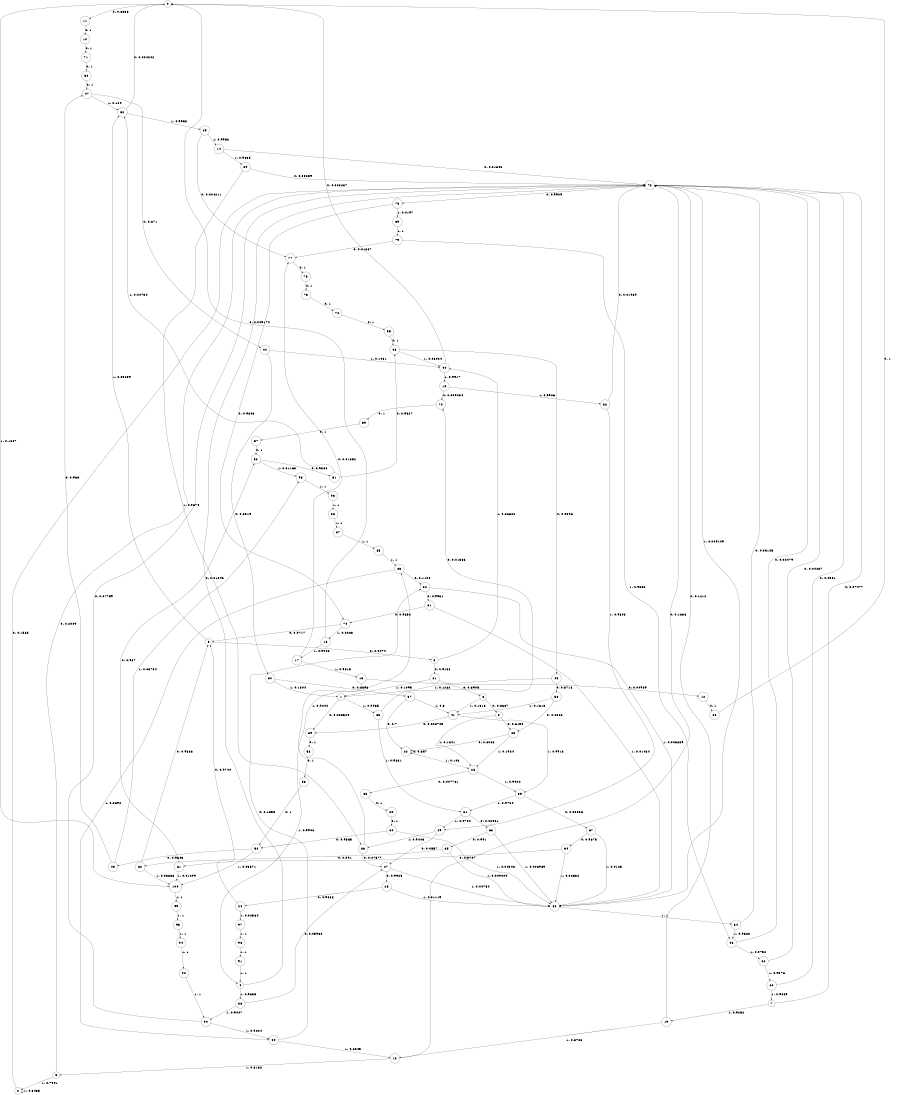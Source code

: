 digraph "ch2_face_source_L13" {
size = "6,8.5";
ratio = "fill";
node [shape = circle];
node [fontsize = 24];
edge [fontsize = 24];
0 -> 11 [label = "0: 0.8333   "];
0 -> 100 [label = "1: 0.1667   "];
1 -> 69 [label = "0: 0.003529  "];
1 -> 35 [label = "1: 0.9965   "];
2 -> 78 [label = "0: 0.1535   "];
2 -> 2 [label = "1: 0.8465   "];
3 -> 5 [label = "0: 0.9474   "];
3 -> 50 [label = "1: 0.05259  "];
4 -> 78 [label = "0: 0.01646  "];
4 -> 36 [label = "1: 0.9835   "];
5 -> 21 [label = "0: 0.9138   "];
5 -> 40 [label = "1: 0.08622  "];
6 -> 8 [label = "0: 0.8687   "];
6 -> 41 [label = "1: 0.1313   "];
7 -> 78 [label = "0: 0.07477  "];
7 -> 19 [label = "1: 0.9252   "];
8 -> 23 [label = "0: 0.8159   "];
8 -> 28 [label = "1: 0.1841   "];
9 -> 78 [label = "0: 0.2009   "];
9 -> 2 [label = "1: 0.7991   "];
10 -> 71 [label = "0: 1        "];
11 -> 10 [label = "0: 1        "];
12 -> 26 [label = "0: 1        "];
13 -> 12 [label = "0: 0.00939  "];
13 -> 4 [label = "1: 0.9906   "];
14 -> 78 [label = "0: 0.01646  "];
14 -> 89 [label = "1: 0.9835   "];
15 -> 70 [label = "0: 0.009434  "];
15 -> 32 [label = "1: 0.9906   "];
16 -> 0 [label = "0: 0.009174  "];
16 -> 17 [label = "1: 0.9908   "];
17 -> 77 [label = "0: 0.01852  "];
17 -> 13 [label = "1: 0.9815   "];
18 -> 78 [label = "0: 0.1838   "];
18 -> 9 [label = "1: 0.8162   "];
19 -> 78 [label = "0: 0.1212   "];
19 -> 18 [label = "1: 0.8788   "];
20 -> 78 [label = "0: 0.0531   "];
20 -> 7 [label = "1: 0.9469   "];
21 -> 6 [label = "0: 0.8905   "];
21 -> 1 [label = "1: 0.1095   "];
22 -> 22 [label = "0: 0.857    "];
22 -> 28 [label = "1: 0.143    "];
23 -> 22 [label = "0: 0.8066   "];
23 -> 28 [label = "1: 0.1934   "];
24 -> 3 [label = "0: 0.9744   "];
24 -> 97 [label = "1: 0.02564  "];
25 -> 24 [label = "0: 0.9888   "];
25 -> 80 [label = "1: 0.01119  "];
26 -> 0 [label = "0: 1        "];
27 -> 25 [label = "0: 0.9925   "];
27 -> 80 [label = "1: 0.00754  "];
28 -> 66 [label = "0: 0.007761  "];
28 -> 33 [label = "1: 0.9922   "];
29 -> 27 [label = "0: 0.0557   "];
29 -> 86 [label = "1: 0.9443   "];
30 -> 37 [label = "0: 0.8696   "];
30 -> 1 [label = "1: 0.1304   "];
31 -> 68 [label = "0: 0.02961  "];
31 -> 29 [label = "1: 0.9704   "];
32 -> 78 [label = "0: 0.01969  "];
32 -> 29 [label = "1: 0.9803   "];
33 -> 67 [label = "0: 0.02356  "];
33 -> 31 [label = "1: 0.9764   "];
34 -> 78 [label = "0: 0.03125  "];
34 -> 46 [label = "1: 0.9688   "];
35 -> 70 [label = "0: 0.01386  "];
35 -> 31 [label = "1: 0.9861   "];
36 -> 27 [label = "0: 0.05932  "];
36 -> 90 [label = "1: 0.9407   "];
37 -> 22 [label = "0: 0.7      "];
37 -> 41 [label = "1: 0.3      "];
38 -> 23 [label = "0: 0.8382   "];
38 -> 41 [label = "1: 0.1618   "];
39 -> 79 [label = "1: 1        "];
40 -> 0 [label = "0: 0.008287  "];
40 -> 15 [label = "1: 0.9917   "];
41 -> 69 [label = "0: 0.008705  "];
41 -> 33 [label = "1: 0.9913   "];
42 -> 78 [label = "0: 0.04237  "];
42 -> 20 [label = "1: 0.9576   "];
43 -> 47 [label = "0: 0.963    "];
43 -> 98 [label = "1: 0.03704  "];
44 -> 30 [label = "0: 0.8519   "];
44 -> 40 [label = "1: 0.1481   "];
45 -> 38 [label = "0: 0.8718   "];
45 -> 1 [label = "1: 0.1282   "];
46 -> 78 [label = "0: 0.02479  "];
46 -> 42 [label = "1: 0.9752   "];
47 -> 44 [label = "0: 0.871    "];
47 -> 50 [label = "1: 0.129    "];
48 -> 45 [label = "0: 0.9398   "];
48 -> 40 [label = "1: 0.06024  "];
49 -> 77 [label = "0: 0.004211  "];
49 -> 14 [label = "1: 0.9958   "];
50 -> 0 [label = "0: 0.004202  "];
50 -> 49 [label = "1: 0.9958   "];
51 -> 48 [label = "0: 0.9527   "];
51 -> 50 [label = "1: 0.04734  "];
52 -> 43 [label = "0: 0.9643   "];
52 -> 100 [label = "1: 0.03571  "];
53 -> 51 [label = "0: 0.9884   "];
53 -> 98 [label = "1: 0.01163  "];
54 -> 47 [label = "0: 1        "];
55 -> 48 [label = "0: 1        "];
56 -> 52 [label = "0: 1        "];
57 -> 53 [label = "0: 1        "];
58 -> 56 [label = "0: 1        "];
59 -> 57 [label = "0: 1        "];
60 -> 52 [label = "0: 0.9565   "];
60 -> 80 [label = "1: 0.04348  "];
61 -> 53 [label = "0: 0.987    "];
61 -> 100 [label = "1: 0.01299  "];
62 -> 3 [label = "0: 0.9636   "];
62 -> 100 [label = "1: 0.03636  "];
63 -> 60 [label = "0: 1        "];
64 -> 61 [label = "0: 0.9747   "];
64 -> 80 [label = "1: 0.02532  "];
65 -> 62 [label = "0: 0.991    "];
65 -> 80 [label = "1: 0.009009  "];
66 -> 63 [label = "0: 1        "];
67 -> 64 [label = "0: 0.9875   "];
67 -> 80 [label = "1: 0.0125   "];
68 -> 65 [label = "0: 0.991    "];
68 -> 80 [label = "1: 0.008969  "];
69 -> 58 [label = "0: 1        "];
70 -> 59 [label = "0: 1        "];
71 -> 54 [label = "0: 1        "];
72 -> 55 [label = "0: 1        "];
73 -> 72 [label = "0: 1        "];
74 -> 3 [label = "0: 0.9717   "];
74 -> 16 [label = "1: 0.0283   "];
75 -> 73 [label = "0: 1        "];
76 -> 74 [label = "0: 0.9803   "];
76 -> 39 [label = "1: 0.0197   "];
77 -> 75 [label = "0: 1        "];
78 -> 76 [label = "0: 0.9909   "];
78 -> 80 [label = "1: 0.009109  "];
79 -> 77 [label = "0: 0.01667  "];
79 -> 46 [label = "1: 0.9833   "];
80 -> 34 [label = "1: 1        "];
81 -> 74 [label = "0: 0.9852   "];
81 -> 80 [label = "1: 0.01484  "];
82 -> 81 [label = "0: 0.9931   "];
82 -> 80 [label = "1: 0.006889  "];
83 -> 82 [label = "0: 0.1108   "];
83 -> 84 [label = "1: 0.8892   "];
84 -> 82 [label = "0: 0.1355   "];
84 -> 18 [label = "1: 0.8645   "];
85 -> 83 [label = "1: 1        "];
86 -> 27 [label = "0: 0.07577  "];
86 -> 83 [label = "1: 0.9242   "];
87 -> 85 [label = "1: 1        "];
88 -> 87 [label = "1: 1        "];
89 -> 78 [label = "0: 0.03259  "];
89 -> 86 [label = "1: 0.9674   "];
90 -> 78 [label = "0: 0.07759  "];
90 -> 84 [label = "1: 0.9224   "];
91 -> 4 [label = "1: 1        "];
92 -> 90 [label = "1: 1        "];
93 -> 88 [label = "1: 1        "];
94 -> 92 [label = "1: 1        "];
95 -> 94 [label = "1: 1        "];
96 -> 91 [label = "1: 1        "];
97 -> 96 [label = "1: 1        "];
98 -> 93 [label = "1: 1        "];
99 -> 95 [label = "1: 1        "];
100 -> 99 [label = "1: 1        "];
}